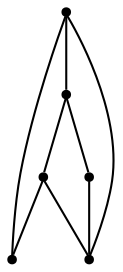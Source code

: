 graph {
  node [shape=point,comment="{\"directed\":false,\"doi\":\"10.1007/978-3-030-04414-5_21\",\"figure\":\"4 (3)\"}"]

  v0 [pos="1259.7777085922364,239.91463350385027"]
  v1 [pos="1121.471342183063,378.2182556811295"]
  v2 [pos="1121.471342183063,309.06644459248986"]
  v3 [pos="1121.471342183063,239.91463350385027"]
  v4 [pos="1259.7777085922366,309.06644459248986"]
  v5 [pos="1259.7777085922364,378.2182556811295"]

  v0 -- v1 [id="-1",pos="1259.7777085922364,239.91463350385027 1121.471342183063,378.2182556811295 1121.471342183063,378.2182556811295 1121.471342183063,378.2182556811295"]
  v1 -- v4 [id="-2",pos="1121.471342183063,378.2182556811295 1259.7777085922366,309.06644459248986 1259.7777085922366,309.06644459248986 1259.7777085922366,309.06644459248986"]
  v1 -- v5 [id="-4",pos="1121.471342183063,378.2182556811295 1259.7777085922364,378.2182556811295 1259.7777085922364,378.2182556811295 1259.7777085922364,378.2182556811295"]
  v2 -- v5 [id="-6",pos="1121.471342183063,309.06644459248986 1259.7777085922364,378.2182556811295 1259.7777085922364,378.2182556811295 1259.7777085922364,378.2182556811295"]
  v3 -- v5 [id="-8",pos="1121.471342183063,239.91463350385027 1259.7777085922364,378.2182556811295 1259.7777085922364,378.2182556811295 1259.7777085922364,378.2182556811295"]
  v3 -- v4 [id="-9",pos="1121.471342183063,239.91463350385027 1259.7777085922366,309.06644459248986 1259.7777085922366,309.06644459248986 1259.7777085922366,309.06644459248986"]
  v3 -- v0 [id="-10",pos="1121.471342183063,239.91463350385027 1259.7777085922364,239.91463350385027 1259.7777085922364,239.91463350385027 1259.7777085922364,239.91463350385027"]
  v0 -- v2 [id="-14",pos="1259.7777085922364,239.91463350385027 1121.471342183063,309.06644459248986 1121.471342183063,309.06644459248986 1121.471342183063,309.06644459248986"]
}